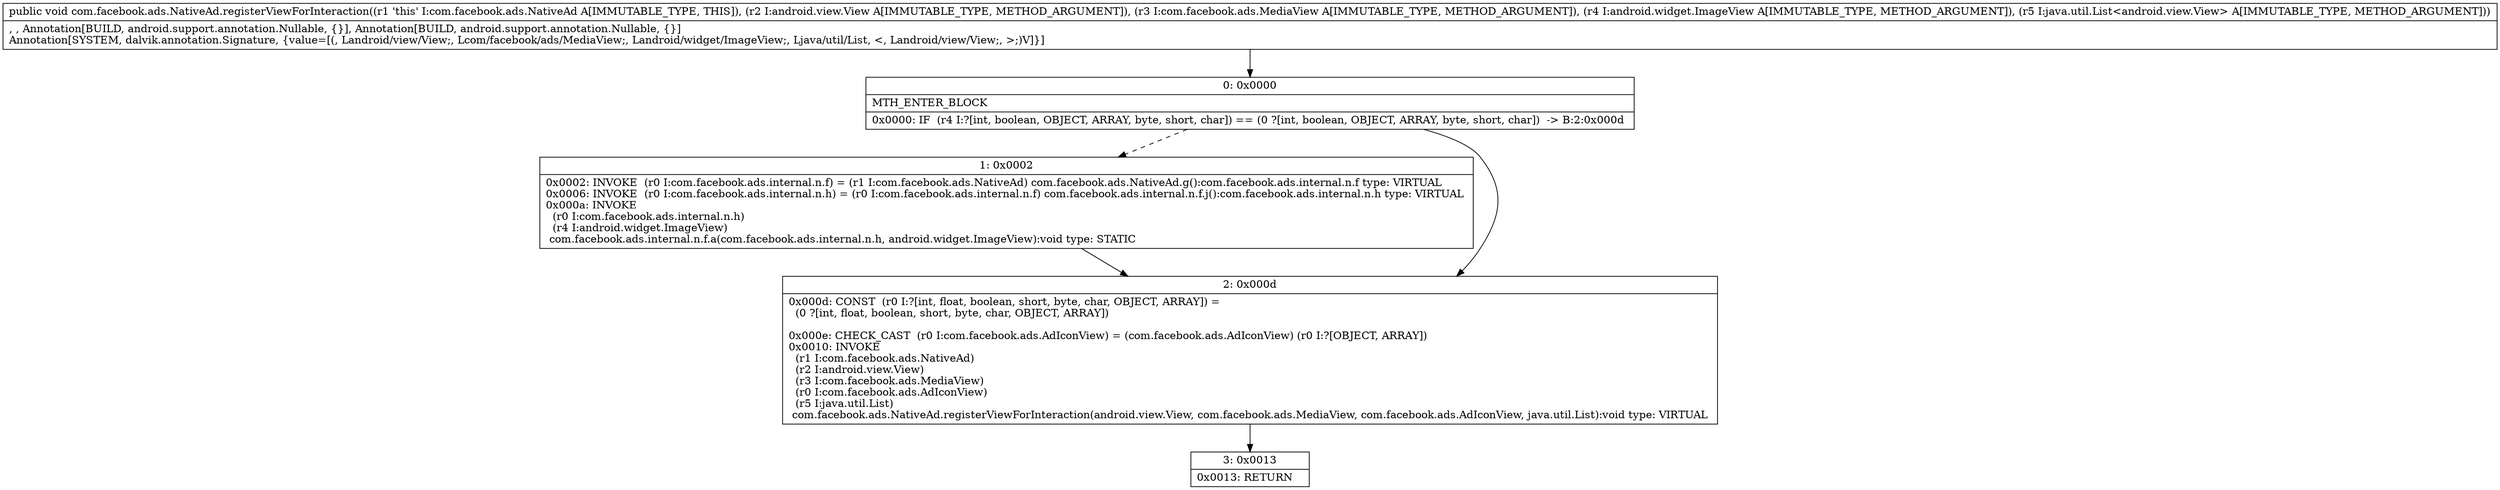 digraph "CFG forcom.facebook.ads.NativeAd.registerViewForInteraction(Landroid\/view\/View;Lcom\/facebook\/ads\/MediaView;Landroid\/widget\/ImageView;Ljava\/util\/List;)V" {
Node_0 [shape=record,label="{0\:\ 0x0000|MTH_ENTER_BLOCK\l|0x0000: IF  (r4 I:?[int, boolean, OBJECT, ARRAY, byte, short, char]) == (0 ?[int, boolean, OBJECT, ARRAY, byte, short, char])  \-\> B:2:0x000d \l}"];
Node_1 [shape=record,label="{1\:\ 0x0002|0x0002: INVOKE  (r0 I:com.facebook.ads.internal.n.f) = (r1 I:com.facebook.ads.NativeAd) com.facebook.ads.NativeAd.g():com.facebook.ads.internal.n.f type: VIRTUAL \l0x0006: INVOKE  (r0 I:com.facebook.ads.internal.n.h) = (r0 I:com.facebook.ads.internal.n.f) com.facebook.ads.internal.n.f.j():com.facebook.ads.internal.n.h type: VIRTUAL \l0x000a: INVOKE  \l  (r0 I:com.facebook.ads.internal.n.h)\l  (r4 I:android.widget.ImageView)\l com.facebook.ads.internal.n.f.a(com.facebook.ads.internal.n.h, android.widget.ImageView):void type: STATIC \l}"];
Node_2 [shape=record,label="{2\:\ 0x000d|0x000d: CONST  (r0 I:?[int, float, boolean, short, byte, char, OBJECT, ARRAY]) = \l  (0 ?[int, float, boolean, short, byte, char, OBJECT, ARRAY])\l \l0x000e: CHECK_CAST  (r0 I:com.facebook.ads.AdIconView) = (com.facebook.ads.AdIconView) (r0 I:?[OBJECT, ARRAY]) \l0x0010: INVOKE  \l  (r1 I:com.facebook.ads.NativeAd)\l  (r2 I:android.view.View)\l  (r3 I:com.facebook.ads.MediaView)\l  (r0 I:com.facebook.ads.AdIconView)\l  (r5 I:java.util.List)\l com.facebook.ads.NativeAd.registerViewForInteraction(android.view.View, com.facebook.ads.MediaView, com.facebook.ads.AdIconView, java.util.List):void type: VIRTUAL \l}"];
Node_3 [shape=record,label="{3\:\ 0x0013|0x0013: RETURN   \l}"];
MethodNode[shape=record,label="{public void com.facebook.ads.NativeAd.registerViewForInteraction((r1 'this' I:com.facebook.ads.NativeAd A[IMMUTABLE_TYPE, THIS]), (r2 I:android.view.View A[IMMUTABLE_TYPE, METHOD_ARGUMENT]), (r3 I:com.facebook.ads.MediaView A[IMMUTABLE_TYPE, METHOD_ARGUMENT]), (r4 I:android.widget.ImageView A[IMMUTABLE_TYPE, METHOD_ARGUMENT]), (r5 I:java.util.List\<android.view.View\> A[IMMUTABLE_TYPE, METHOD_ARGUMENT]))  | , , Annotation[BUILD, android.support.annotation.Nullable, \{\}], Annotation[BUILD, android.support.annotation.Nullable, \{\}]\lAnnotation[SYSTEM, dalvik.annotation.Signature, \{value=[(, Landroid\/view\/View;, Lcom\/facebook\/ads\/MediaView;, Landroid\/widget\/ImageView;, Ljava\/util\/List, \<, Landroid\/view\/View;, \>;)V]\}]\l}"];
MethodNode -> Node_0;
Node_0 -> Node_1[style=dashed];
Node_0 -> Node_2;
Node_1 -> Node_2;
Node_2 -> Node_3;
}

